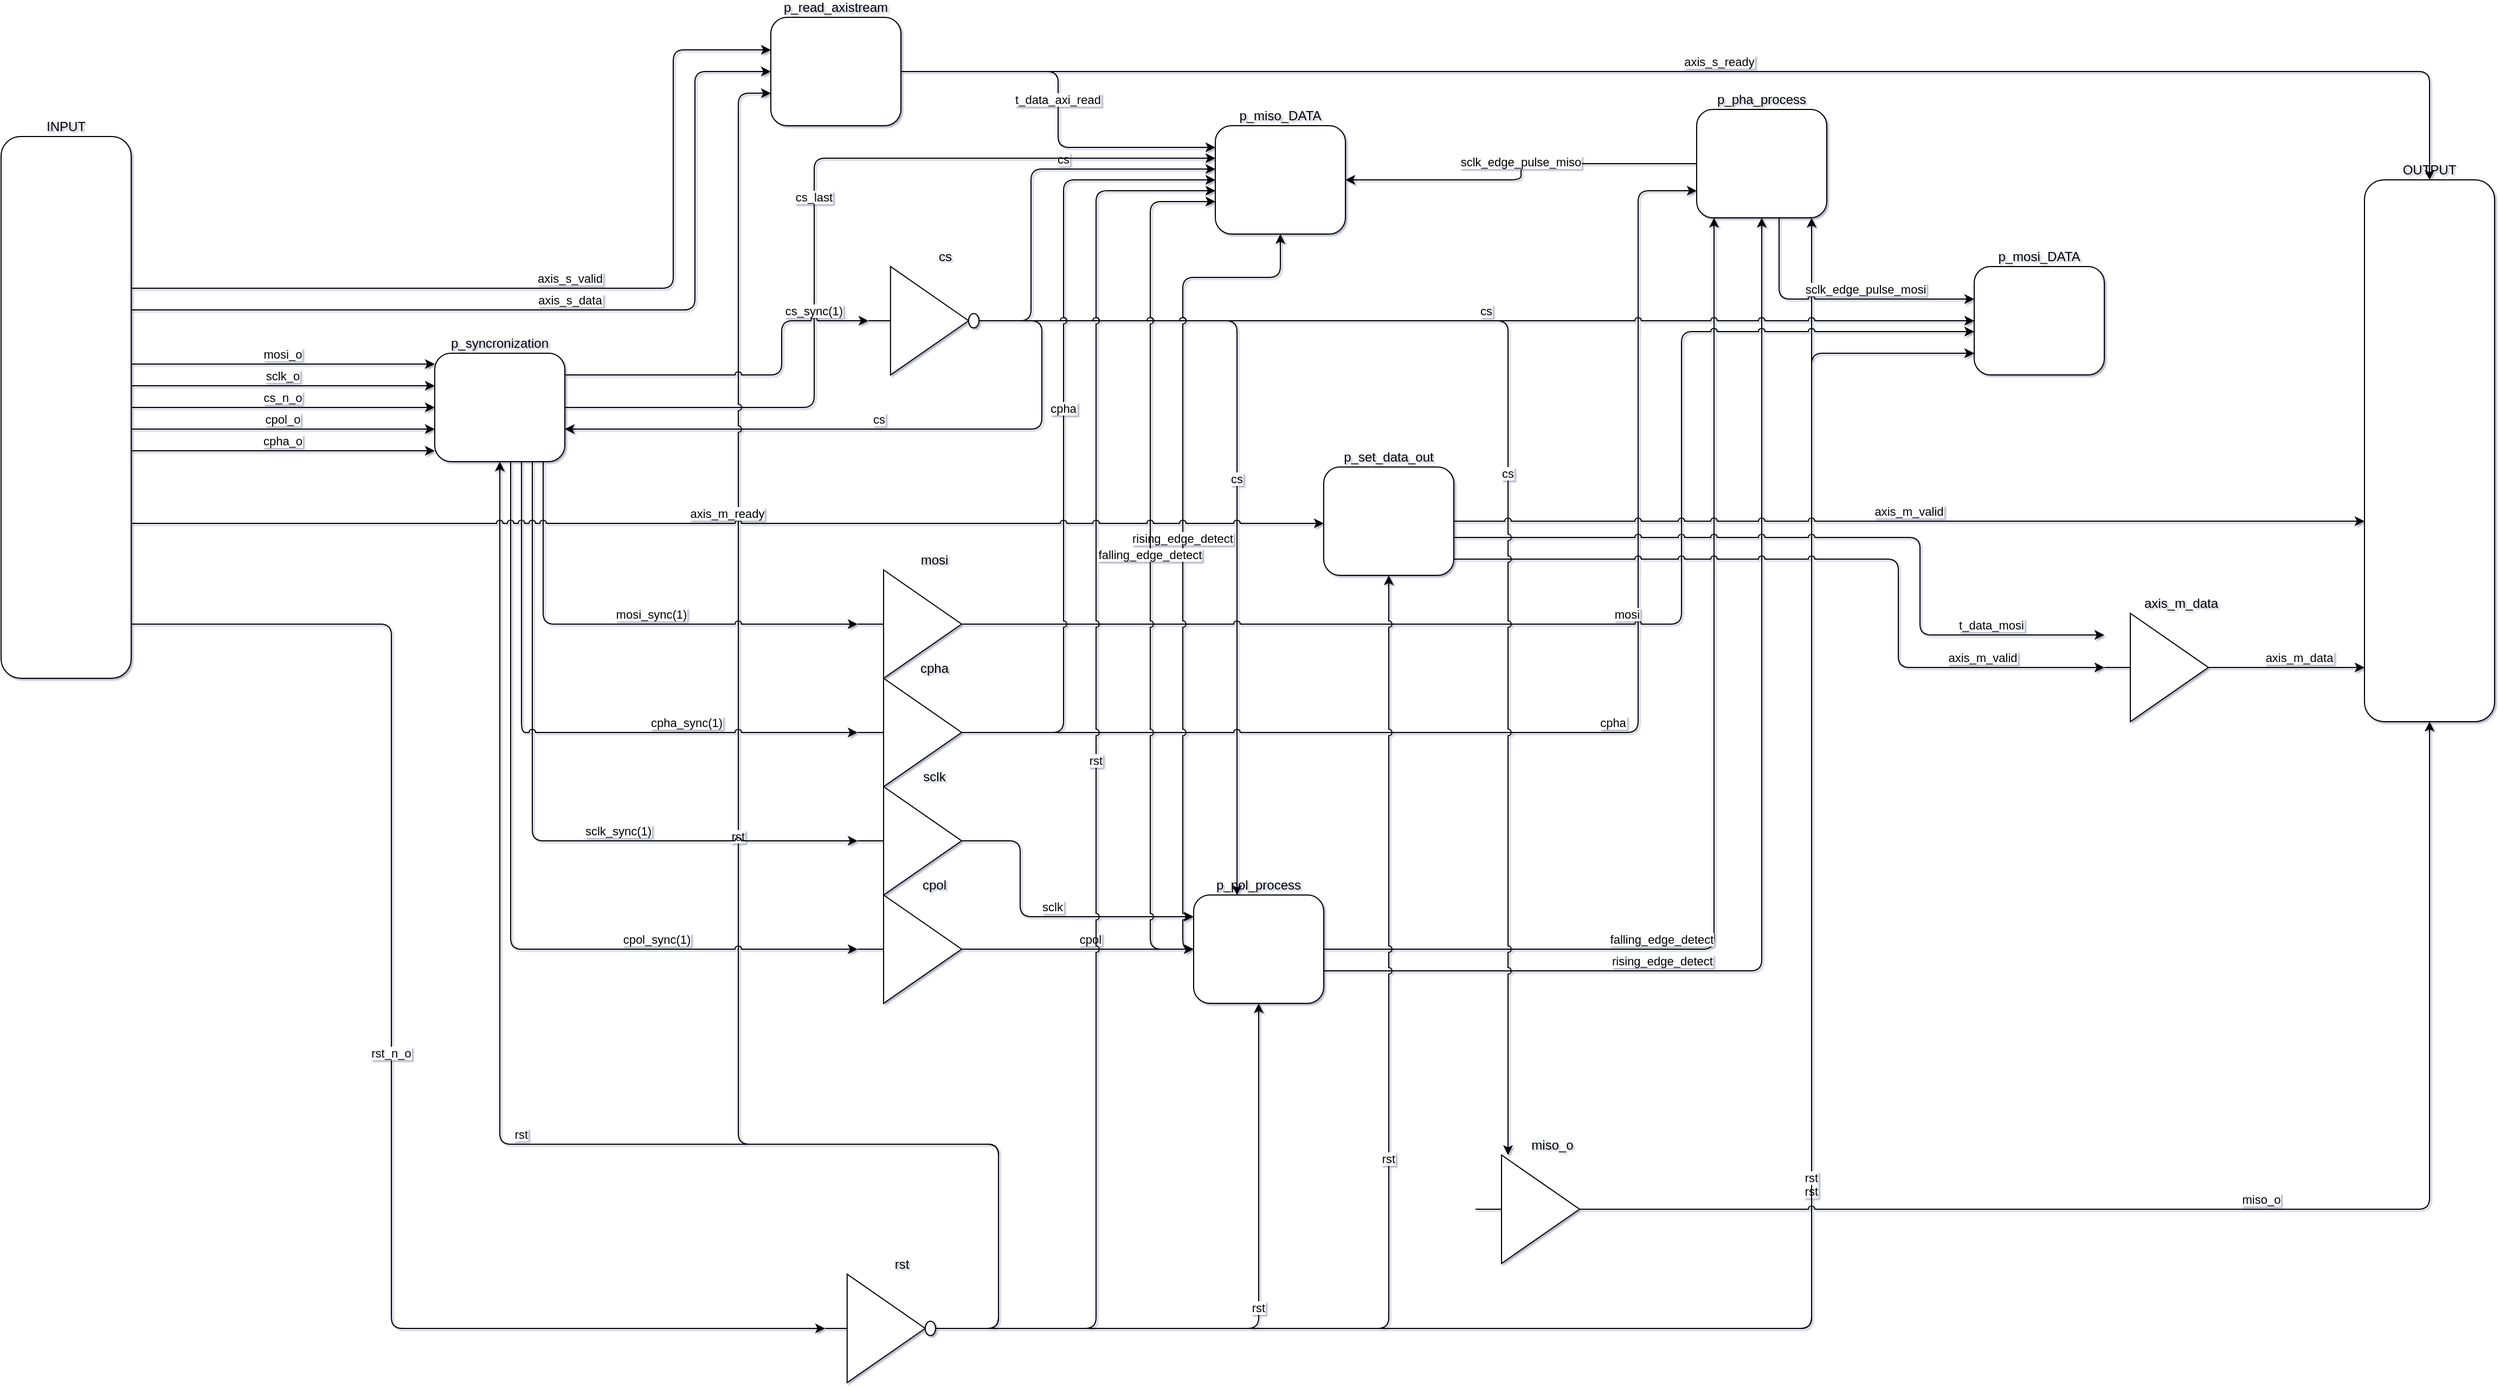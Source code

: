 <mxfile compressed="false" version="15.4.0" type="device">
  <diagram id="spi_slave" name="spi_slave">
    <mxGraphModel dx="3253" dy="1391" grid="1" gridSize="10" guides="1" tooltips="1" connect="1" arrows="1" fold="1" page="1" pageScale="1" pageWidth="827" pageHeight="1169" math="0" shadow="1">
      <root>
        <mxCell id="0" />
        <mxCell id="1" parent="0" />
        <object label="INPUT" id="INPUT">
          <mxCell style="rounded=1;verticalLabelPosition=top;labelPosition=center;align=center;verticalAlign=bottom;" parent="1" vertex="1">
            <mxGeometry x="-570" y="180" width="120" height="500" as="geometry" />
          </mxCell>
        </object>
        <object label="p_syncronization" id="p_syncronization">
          <mxCell style="rounded=1;verticalLabelPosition=top;labelPosition=center;align=center;verticalAlign=bottom;" parent="1" vertex="1">
            <mxGeometry x="-170" y="380" width="120" height="100" as="geometry" />
          </mxCell>
        </object>
        <object label="p_pol_process" id="p_pol_process">
          <mxCell style="rounded=1;verticalLabelPosition=top;labelPosition=center;align=center;verticalAlign=bottom;" parent="1" vertex="1">
            <mxGeometry x="530" y="880" width="120" height="100" as="geometry" />
          </mxCell>
        </object>
        <object label="p_pha_process" id="p_pha_process">
          <mxCell style="rounded=1;verticalLabelPosition=top;labelPosition=center;align=center;verticalAlign=bottom;" parent="1" vertex="1">
            <mxGeometry x="994" y="155" width="120" height="100" as="geometry" />
          </mxCell>
        </object>
        <object label="p_mosi_DATA" id="p_mosi_DATA">
          <mxCell style="rounded=1;verticalLabelPosition=top;labelPosition=center;align=center;verticalAlign=bottom;" parent="1" vertex="1">
            <mxGeometry x="1250" y="300" width="120" height="100" as="geometry" />
          </mxCell>
        </object>
        <object label="p_set_data_out" id="p_set_data_out">
          <mxCell style="rounded=1;verticalLabelPosition=top;labelPosition=center;align=center;verticalAlign=bottom;" parent="1" vertex="1">
            <mxGeometry x="650" y="485" width="120" height="100" as="geometry" />
          </mxCell>
        </object>
        <object label="p_miso_DATA" id="p_miso_DATA">
          <mxCell style="rounded=1;verticalLabelPosition=top;labelPosition=center;align=center;verticalAlign=bottom;" parent="1" vertex="1">
            <mxGeometry x="550" y="170" width="120" height="100" as="geometry" />
          </mxCell>
        </object>
        <object label="p_read_axistream" id="p_read_axistream">
          <mxCell style="rounded=1;verticalLabelPosition=top;labelPosition=center;align=center;verticalAlign=bottom;" parent="1" vertex="1">
            <mxGeometry x="140" y="70" width="120" height="100" as="geometry" />
          </mxCell>
        </object>
        <object label="rst" id="rst">
          <mxCell style="shape=mxgraph.electrical.logic_gates.inverter_2;align=center;spacingLeft=22;verticalLabelPosition=top;labelPosition=center;verticalAlign=bottom;" parent="1" vertex="1">
            <mxGeometry x="190" y="1230" width="120" height="100" as="geometry" />
          </mxCell>
        </object>
        <object label="mosi" id="mosi">
          <mxCell style="shape=mxgraph.electrical.logic_gates.buffer2;align=center;spacingLeft=22;verticalLabelPosition=top;labelPosition=center;verticalAlign=bottom;" parent="1" vertex="1">
            <mxGeometry x="220" y="580" width="120" height="100" as="geometry" />
          </mxCell>
        </object>
        <object label="cs" id="cs">
          <mxCell style="shape=mxgraph.electrical.logic_gates.inverter_2;align=center;spacingLeft=22;verticalLabelPosition=top;labelPosition=center;verticalAlign=bottom;" parent="1" vertex="1">
            <mxGeometry x="230" y="300" width="120" height="100" as="geometry" />
          </mxCell>
        </object>
        <object label="sclk" id="sclk">
          <mxCell style="shape=mxgraph.electrical.logic_gates.buffer2;align=center;spacingLeft=22;verticalLabelPosition=top;labelPosition=center;verticalAlign=bottom;" parent="1" vertex="1">
            <mxGeometry x="220" y="780" width="120" height="100" as="geometry" />
          </mxCell>
        </object>
        <object label="cpol" id="cpol">
          <mxCell style="shape=mxgraph.electrical.logic_gates.buffer2;align=center;spacingLeft=22;verticalLabelPosition=top;labelPosition=center;verticalAlign=bottom;" parent="1" vertex="1">
            <mxGeometry x="220" y="880" width="120" height="100" as="geometry" />
          </mxCell>
        </object>
        <object label="cpha" id="cpha">
          <mxCell style="shape=mxgraph.electrical.logic_gates.buffer2;align=center;spacingLeft=22;verticalLabelPosition=top;labelPosition=center;verticalAlign=bottom;" parent="1" vertex="1">
            <mxGeometry x="220" y="680" width="120" height="100" as="geometry" />
          </mxCell>
        </object>
        <object label="axis_m_data" id="axis_m_data">
          <mxCell style="shape=mxgraph.electrical.logic_gates.buffer2;align=center;spacingLeft=22;verticalLabelPosition=top;labelPosition=center;verticalAlign=bottom;" parent="1" vertex="1">
            <mxGeometry x="1370" y="620" width="120" height="100" as="geometry" />
          </mxCell>
        </object>
        <object label="miso_o" id="miso_o">
          <mxCell style="shape=mxgraph.electrical.logic_gates.buffer2;align=center;spacingLeft=22;verticalLabelPosition=top;labelPosition=center;verticalAlign=bottom;" parent="1" vertex="1">
            <mxGeometry x="790" y="1120" width="120" height="100" as="geometry" />
          </mxCell>
        </object>
        <object label="OUTPUT" id="OUTPUT">
          <mxCell style="rounded=1;verticalLabelPosition=top;labelPosition=center;align=center;verticalAlign=bottom;" parent="1" vertex="1">
            <mxGeometry x="1610" y="220" width="120" height="500" as="geometry" />
          </mxCell>
        </object>
        <object label="cs" id="d1316163a245df5332755e217ce2bb54">
          <mxCell style="endArrow=classic;endFill=1;edgeStyle=orthogonalEdgeStyle;jumpStyle=arc;labelPosition=center;verticalLabelPosition=top;align=center;verticalAlign=bottom;" parent="1" source="cs" target="p_syncronization" edge="1">
            <mxGeometry relative="1" as="geometry">
              <Array as="points">
                <mxPoint x="390" y="350" />
                <mxPoint x="390" y="450" />
              </Array>
            </mxGeometry>
          </mxCell>
        </object>
        <object label="rst" id="a460d91dcd9eb0b6e6a8783e4cd0fe8c">
          <mxCell style="endArrow=classic;endFill=1;edgeStyle=orthogonalEdgeStyle;jumpStyle=arc;labelPosition=center;verticalLabelPosition=top;align=center;verticalAlign=bottom;" parent="1" source="rst" target="p_syncronization" edge="1">
            <mxGeometry relative="1" as="geometry">
              <Array as="points">
                <mxPoint x="350" y="1280" />
                <mxPoint x="350" y="1110" />
                <mxPoint x="-110" y="1110" />
              </Array>
            </mxGeometry>
          </mxCell>
        </object>
        <object label="sclk" id="4a57313a239d8653129891e41aa081ec">
          <mxCell style="endArrow=classic;endFill=1;edgeStyle=orthogonalEdgeStyle;jumpStyle=arc;labelPosition=center;verticalLabelPosition=top;align=center;verticalAlign=bottom;" parent="1" source="sclk" target="p_pol_process" edge="1">
            <mxGeometry relative="1" as="geometry">
              <Array as="points">
                <mxPoint x="370" y="830" />
                <mxPoint x="370" y="900" />
              </Array>
            </mxGeometry>
          </mxCell>
        </object>
        <object label="rst" id="306bf4f454e1ee6661465b87e71a96e7">
          <mxCell style="endArrow=classic;endFill=1;edgeStyle=orthogonalEdgeStyle;jumpStyle=arc;labelPosition=center;verticalLabelPosition=top;align=center;verticalAlign=bottom;" parent="1" source="rst" target="p_pol_process" edge="1">
            <mxGeometry relative="1" as="geometry" />
          </mxCell>
        </object>
        <object label="cs" id="77860c09dd9e32e8774281c971c7711d">
          <mxCell style="endArrow=classic;endFill=1;edgeStyle=orthogonalEdgeStyle;jumpStyle=arc;labelPosition=center;verticalLabelPosition=top;align=center;verticalAlign=bottom;" parent="1" source="cs" target="p_pol_process" edge="1">
            <mxGeometry relative="1" as="geometry">
              <Array as="points">
                <mxPoint x="570" y="350" />
              </Array>
            </mxGeometry>
          </mxCell>
        </object>
        <object label="cpol" id="7024e21d46368bd4ee7b2687eee32dbe">
          <mxCell style="endArrow=classic;endFill=1;edgeStyle=orthogonalEdgeStyle;jumpStyle=arc;labelPosition=center;verticalLabelPosition=top;align=center;verticalAlign=bottom;" parent="1" source="cpol" target="p_pol_process" edge="1">
            <mxGeometry relative="1" as="geometry" />
          </mxCell>
        </object>
        <object label="rst" id="6765d86b4b5b835927325f7a4dae492c">
          <mxCell style="endArrow=classic;endFill=1;edgeStyle=orthogonalEdgeStyle;jumpStyle=arc;labelPosition=center;verticalLabelPosition=top;align=center;verticalAlign=bottom;" parent="1" source="rst" target="p_pha_process" edge="1">
            <mxGeometry relative="1" as="geometry">
              <Array as="points">
                <mxPoint x="1100" y="1280" />
              </Array>
            </mxGeometry>
          </mxCell>
        </object>
        <object label="cpha" id="e2339d37011729c47a8420d4500ec2e0">
          <mxCell style="endArrow=classic;endFill=1;edgeStyle=orthogonalEdgeStyle;jumpStyle=arc;labelPosition=center;verticalLabelPosition=top;align=center;verticalAlign=bottom;" parent="1" source="cpha" target="p_pha_process" edge="1">
            <mxGeometry relative="1" as="geometry">
              <Array as="points">
                <mxPoint x="940" y="730" />
                <mxPoint x="940" y="230" />
              </Array>
            </mxGeometry>
          </mxCell>
        </object>
        <object label="rising_edge_detect" id="cb77a611ee92128f03f542b3b87c0b95">
          <mxCell style="endArrow=classic;endFill=1;edgeStyle=orthogonalEdgeStyle;jumpStyle=arc;labelPosition=center;verticalLabelPosition=top;align=center;verticalAlign=bottom;" parent="1" source="p_pol_process" target="p_pha_process" edge="1">
            <mxGeometry x="-0.431" relative="1" as="geometry">
              <Array as="points">
                <mxPoint x="1054" y="950" />
              </Array>
              <mxPoint as="offset" />
            </mxGeometry>
          </mxCell>
        </object>
        <object label="falling_edge_detect" id="bb749c76004439e5eddf920cd5f099ef">
          <mxCell style="endArrow=classic;endFill=1;edgeStyle=orthogonalEdgeStyle;jumpStyle=arc;labelPosition=center;verticalLabelPosition=top;align=center;verticalAlign=bottom;" parent="1" source="p_pol_process" target="p_pha_process" edge="1">
            <mxGeometry x="-0.397" relative="1" as="geometry">
              <Array as="points">
                <mxPoint x="1010" y="930" />
              </Array>
              <mxPoint as="offset" />
            </mxGeometry>
          </mxCell>
        </object>
        <object label="mosi" id="21874558ec4410cb8b5a171dfb7619cf">
          <mxCell style="endArrow=classic;endFill=1;edgeStyle=orthogonalEdgeStyle;jumpStyle=arc;labelPosition=center;verticalLabelPosition=top;align=center;verticalAlign=bottom;" parent="1" source="mosi" target="p_mosi_DATA" edge="1">
            <mxGeometry relative="1" as="geometry">
              <Array as="points">
                <mxPoint x="980" y="630" />
                <mxPoint x="980" y="360" />
              </Array>
            </mxGeometry>
          </mxCell>
        </object>
        <object label="rst" id="b4a7daf7c3135a212e3c92763b272a85">
          <mxCell style="endArrow=classic;endFill=1;edgeStyle=orthogonalEdgeStyle;jumpStyle=arc;labelPosition=center;verticalLabelPosition=top;align=center;verticalAlign=bottom;" parent="1" source="rst" target="p_mosi_DATA" edge="1">
            <mxGeometry relative="1" as="geometry">
              <Array as="points">
                <mxPoint x="1100" y="1280" />
                <mxPoint x="1100" y="380" />
              </Array>
            </mxGeometry>
          </mxCell>
        </object>
        <object label="cs" id="f80c6ad3a4bdeaf505d51b6a9dd04d9f">
          <mxCell style="endArrow=classic;endFill=1;edgeStyle=orthogonalEdgeStyle;jumpStyle=arc;labelPosition=center;verticalLabelPosition=top;align=center;verticalAlign=bottom;" parent="1" source="cs" target="p_mosi_DATA" edge="1">
            <mxGeometry relative="1" as="geometry">
              <Array as="points">
                <mxPoint x="1030" y="350" />
                <mxPoint x="1030" y="350" />
              </Array>
            </mxGeometry>
          </mxCell>
        </object>
        <object label="sclk_edge_pulse_mosi" id="ce5526dc0288ef4bc448b822dc9d2b8c">
          <mxCell style="endArrow=classic;endFill=1;edgeStyle=orthogonalEdgeStyle;jumpStyle=arc;labelPosition=center;verticalLabelPosition=top;align=center;verticalAlign=bottom;" parent="1" source="p_pha_process" target="p_mosi_DATA" edge="1">
            <mxGeometry x="0.216" relative="1" as="geometry">
              <Array as="points">
                <mxPoint x="1070" y="330" />
              </Array>
              <mxPoint as="offset" />
            </mxGeometry>
          </mxCell>
        </object>
        <object label="rst" id="6817dabe4b9c76f854449439e03634a9">
          <mxCell style="endArrow=classic;endFill=1;edgeStyle=orthogonalEdgeStyle;jumpStyle=arc;labelPosition=center;verticalLabelPosition=top;align=center;verticalAlign=bottom;" parent="1" source="rst" target="p_set_data_out" edge="1">
            <mxGeometry relative="1" as="geometry" />
          </mxCell>
        </object>
        <object label="t_data_axi_read" id="e408ba3f35d171e9e91b9e029e194aef">
          <mxCell style="endArrow=classic;endFill=1;edgeStyle=orthogonalEdgeStyle;jumpStyle=arc;labelPosition=center;verticalLabelPosition=top;align=center;verticalAlign=bottom;" parent="1" source="p_read_axistream" target="p_miso_DATA" edge="1">
            <mxGeometry relative="1" as="geometry">
              <Array as="points">
                <mxPoint x="405" y="120" />
                <mxPoint x="405" y="190" />
              </Array>
            </mxGeometry>
          </mxCell>
        </object>
        <object label="rst" id="5cee54b8f3e08427db1d8956dcf2f294">
          <mxCell style="endArrow=classic;endFill=1;edgeStyle=orthogonalEdgeStyle;jumpStyle=arc;labelPosition=center;verticalLabelPosition=top;align=center;verticalAlign=bottom;" parent="1" source="rst" target="p_miso_DATA" edge="1">
            <mxGeometry relative="1" as="geometry">
              <Array as="points">
                <mxPoint x="440" y="1280" />
                <mxPoint x="440" y="230" />
              </Array>
            </mxGeometry>
          </mxCell>
        </object>
        <object label="cs" id="5605c6e47c93ca762a65f8d2841244c3">
          <mxCell style="endArrow=classic;endFill=1;edgeStyle=orthogonalEdgeStyle;jumpStyle=arc;labelPosition=center;verticalLabelPosition=top;align=center;verticalAlign=bottom;" parent="1" source="cs" target="p_miso_DATA" edge="1">
            <mxGeometry x="0.176" relative="1" as="geometry">
              <Array as="points">
                <mxPoint x="380" y="350" />
                <mxPoint x="380" y="210" />
              </Array>
              <mxPoint as="offset" />
            </mxGeometry>
          </mxCell>
        </object>
        <object label="cpha" id="71a887faefdfcc3562fef97e9305c86f">
          <mxCell style="endArrow=classic;endFill=1;edgeStyle=orthogonalEdgeStyle;jumpStyle=arc;labelPosition=center;verticalLabelPosition=top;align=center;verticalAlign=bottom;" parent="1" source="cpha" target="p_miso_DATA" edge="1">
            <mxGeometry relative="1" as="geometry">
              <Array as="points">
                <mxPoint x="410" y="730" />
                <mxPoint x="410" y="220" />
              </Array>
            </mxGeometry>
          </mxCell>
        </object>
        <object label="rising_edge_detect" id="8388429aab44ade1fab3de36d85d6d8a">
          <mxCell style="endArrow=classic;endFill=1;edgeStyle=orthogonalEdgeStyle;jumpStyle=arc;labelPosition=center;verticalLabelPosition=top;align=center;verticalAlign=bottom;" parent="1" source="p_pol_process" target="p_miso_DATA" edge="1">
            <mxGeometry relative="1" as="geometry">
              <Array as="points">
                <mxPoint x="520" y="310" />
                <mxPoint x="610" y="310" />
              </Array>
            </mxGeometry>
          </mxCell>
        </object>
        <object label="falling_edge_detect" id="e25705cbc6c878ef1fce15a1fb3eefd9">
          <mxCell style="endArrow=classic;endFill=1;edgeStyle=orthogonalEdgeStyle;jumpStyle=arc;labelPosition=center;verticalLabelPosition=top;align=center;verticalAlign=bottom;" parent="1" source="p_pol_process" target="p_miso_DATA" edge="1">
            <mxGeometry relative="1" as="geometry">
              <Array as="points">
                <mxPoint x="490" y="240" />
              </Array>
            </mxGeometry>
          </mxCell>
        </object>
        <object label="cs_last" id="7605b8e5534e1dfc9849d281dfbe1dc9">
          <mxCell style="endArrow=classic;endFill=1;edgeStyle=orthogonalEdgeStyle;jumpStyle=arc;labelPosition=center;verticalLabelPosition=top;align=center;verticalAlign=bottom;" parent="1" source="p_syncronization" target="p_miso_DATA" edge="1">
            <mxGeometry relative="1" as="geometry">
              <Array as="points">
                <mxPoint x="180" y="430" />
                <mxPoint x="180" y="200" />
              </Array>
            </mxGeometry>
          </mxCell>
        </object>
        <object label="sclk_edge_pulse_miso" id="003f85db83cdf9531927a05ee530364b">
          <mxCell style="endArrow=classic;endFill=1;edgeStyle=orthogonalEdgeStyle;jumpStyle=arc;labelPosition=center;verticalLabelPosition=top;align=center;verticalAlign=bottom;" parent="1" source="p_pha_process" target="p_miso_DATA" edge="1">
            <mxGeometry relative="1" as="geometry" />
          </mxCell>
        </object>
        <object label="rst" id="4dfc5cb1cfa100fd1786f4b339d47942">
          <mxCell style="endArrow=classic;endFill=1;edgeStyle=orthogonalEdgeStyle;jumpStyle=arc;labelPosition=center;verticalLabelPosition=top;align=center;verticalAlign=bottom;" parent="1" source="rst" target="p_read_axistream" edge="1">
            <mxGeometry relative="1" as="geometry">
              <Array as="points">
                <mxPoint x="350" y="1280" />
                <mxPoint x="350" y="1110" />
                <mxPoint x="110" y="1110" />
                <mxPoint x="110" y="140" />
              </Array>
            </mxGeometry>
          </mxCell>
        </object>
        <object label="mosi_sync(1)" id="fe2b1769b14f93b6abf37956bdf4f6e5">
          <mxCell style="endArrow=classic;endFill=1;edgeStyle=orthogonalEdgeStyle;jumpStyle=arc;labelPosition=center;verticalLabelPosition=top;align=center;verticalAlign=bottom;" parent="1" source="p_syncronization" target="mosi" edge="1">
            <mxGeometry x="0.136" relative="1" as="geometry">
              <Array as="points">
                <mxPoint x="-70" y="630" />
              </Array>
              <mxPoint as="offset" />
            </mxGeometry>
          </mxCell>
        </object>
        <object label="cs_sync(1)" id="61305aef1782bdf753fc4dbbee89dc22">
          <mxCell style="endArrow=classic;endFill=1;edgeStyle=orthogonalEdgeStyle;jumpStyle=arc;labelPosition=center;verticalLabelPosition=top;align=center;verticalAlign=bottom;" parent="1" source="p_syncronization" target="cs" edge="1">
            <mxGeometry x="0.697" relative="1" as="geometry">
              <Array as="points">
                <mxPoint x="150" y="400" />
                <mxPoint x="150" y="350" />
              </Array>
              <mxPoint as="offset" />
            </mxGeometry>
          </mxCell>
        </object>
        <object label="sclk_sync(1)" id="4a1570a09fb213ae478f243d6638bde6">
          <mxCell style="endArrow=classic;endFill=1;edgeStyle=orthogonalEdgeStyle;jumpStyle=arc;labelPosition=center;verticalLabelPosition=top;align=center;verticalAlign=bottom;" parent="1" source="p_syncronization" target="sclk" edge="1">
            <mxGeometry x="0.321" relative="1" as="geometry">
              <Array as="points">
                <mxPoint x="-80" y="830" />
              </Array>
              <mxPoint as="offset" />
            </mxGeometry>
          </mxCell>
        </object>
        <object label="cpol_sync(1)" id="eb8376f07116aaa3c71a57a776a7b66c">
          <mxCell style="endArrow=classic;endFill=1;edgeStyle=orthogonalEdgeStyle;jumpStyle=arc;labelPosition=center;verticalLabelPosition=top;align=center;verticalAlign=bottom;" parent="1" source="p_syncronization" target="cpol" edge="1">
            <mxGeometry x="0.52" relative="1" as="geometry">
              <Array as="points">
                <mxPoint x="-100" y="930" />
              </Array>
              <mxPoint as="offset" />
            </mxGeometry>
          </mxCell>
        </object>
        <object label="cpha_sync(1)" id="84962a85422938069d863af68bc0f177">
          <mxCell style="endArrow=classic;endFill=1;edgeStyle=orthogonalEdgeStyle;jumpStyle=arc;labelPosition=center;verticalLabelPosition=top;align=center;verticalAlign=bottom;" parent="1" source="p_syncronization" target="cpha" edge="1">
            <mxGeometry x="0.438" relative="1" as="geometry">
              <Array as="points">
                <mxPoint x="-90" y="730" />
              </Array>
              <mxPoint as="offset" />
            </mxGeometry>
          </mxCell>
        </object>
        <object label="t_data_mosi" id="997be8a20d890a9cd0c33d213f812c62">
          <mxCell style="endArrow=classic;endFill=1;edgeStyle=orthogonalEdgeStyle;jumpStyle=arc;labelPosition=center;verticalLabelPosition=top;align=center;verticalAlign=bottom;" parent="1" source="p_set_data_out" target="axis_m_data" edge="1">
            <mxGeometry x="0.698" relative="1" as="geometry">
              <Array as="points">
                <mxPoint x="1200" y="550" />
                <mxPoint x="1200" y="640" />
              </Array>
              <mxPoint as="offset" />
            </mxGeometry>
          </mxCell>
        </object>
        <object label="axis_m_valid" id="87a4b8f1e7aed84a447b07ca59985fb4">
          <mxCell style="endArrow=classic;endFill=1;edgeStyle=orthogonalEdgeStyle;jumpStyle=arc;labelPosition=center;verticalLabelPosition=top;align=center;verticalAlign=bottom;" parent="1" source="p_set_data_out" target="axis_m_data" edge="1">
            <mxGeometry x="0.68" relative="1" as="geometry">
              <Array as="points">
                <mxPoint x="1180" y="570" />
                <mxPoint x="1180" y="670" />
              </Array>
              <mxPoint as="offset" />
            </mxGeometry>
          </mxCell>
        </object>
        <object label="cs" id="d35a4320c0f34d2bc227c5cd10be15df">
          <mxCell style="endArrow=classic;endFill=1;edgeStyle=orthogonalEdgeStyle;jumpStyle=arc;labelPosition=center;verticalLabelPosition=top;align=center;verticalAlign=bottom;" parent="1" source="cs" target="miso_o" edge="1">
            <mxGeometry relative="1" as="geometry">
              <Array as="points">
                <mxPoint x="820" y="350" />
              </Array>
            </mxGeometry>
          </mxCell>
        </object>
        <object label="sclk_o" id="d482444ba239551a11dbad62e490ffe0">
          <mxCell style="endArrow=classic;endFill=1;edgeStyle=orthogonalEdgeStyle;jumpStyle=arc;labelPosition=center;verticalLabelPosition=top;align=center;verticalAlign=bottom;" parent="1" source="INPUT" target="p_syncronization" edge="1">
            <mxGeometry relative="1" as="geometry">
              <Array as="points">
                <mxPoint x="-270" y="410" />
                <mxPoint x="-270" y="410" />
              </Array>
            </mxGeometry>
          </mxCell>
        </object>
        <object label="mosi_o" id="a657f387ce8cfa63a2bc690bd2c1a6de">
          <mxCell style="endArrow=classic;endFill=1;edgeStyle=orthogonalEdgeStyle;jumpStyle=arc;labelPosition=center;verticalLabelPosition=top;align=center;verticalAlign=bottom;" parent="1" source="INPUT" target="p_syncronization" edge="1">
            <mxGeometry relative="1" as="geometry">
              <Array as="points">
                <mxPoint x="-270" y="390" />
                <mxPoint x="-270" y="390" />
              </Array>
            </mxGeometry>
          </mxCell>
        </object>
        <object label="cs_n_o" id="0996a6c6d34b082446ff2c38372093e9">
          <mxCell style="endArrow=classic;endFill=1;edgeStyle=orthogonalEdgeStyle;jumpStyle=arc;labelPosition=center;verticalLabelPosition=top;align=center;verticalAlign=bottom;" parent="1" source="INPUT" target="p_syncronization" edge="1">
            <mxGeometry relative="1" as="geometry">
              <Array as="points">
                <mxPoint x="-270" y="430" />
                <mxPoint x="-270" y="430" />
              </Array>
            </mxGeometry>
          </mxCell>
        </object>
        <object label="cpol_o" id="9101128ff6db87ff7ad842388224f863">
          <mxCell style="endArrow=classic;endFill=1;edgeStyle=orthogonalEdgeStyle;jumpStyle=arc;labelPosition=center;verticalLabelPosition=top;align=center;verticalAlign=bottom;" parent="1" source="INPUT" target="p_syncronization" edge="1">
            <mxGeometry relative="1" as="geometry">
              <Array as="points">
                <mxPoint x="-260" y="450" />
                <mxPoint x="-260" y="450" />
              </Array>
            </mxGeometry>
          </mxCell>
        </object>
        <object label="cpha_o" id="75eb87d1f090f65a9748a4120e7efa36">
          <mxCell style="endArrow=classic;endFill=1;edgeStyle=orthogonalEdgeStyle;jumpStyle=arc;labelPosition=center;verticalLabelPosition=top;align=center;verticalAlign=bottom;" parent="1" source="INPUT" target="p_syncronization" edge="1">
            <mxGeometry relative="1" as="geometry">
              <Array as="points">
                <mxPoint x="-310" y="470" />
                <mxPoint x="-310" y="470" />
              </Array>
            </mxGeometry>
          </mxCell>
        </object>
        <object label="axis_m_ready" id="7d870c00e659bcf34ce162343b430414">
          <mxCell style="endArrow=classic;endFill=1;edgeStyle=orthogonalEdgeStyle;jumpStyle=arc;labelPosition=center;verticalLabelPosition=top;align=center;verticalAlign=bottom;" parent="1" source="INPUT" target="p_set_data_out" edge="1">
            <mxGeometry relative="1" as="geometry">
              <Array as="points">
                <mxPoint x="-180" y="537" />
                <mxPoint x="-180" y="537" />
              </Array>
            </mxGeometry>
          </mxCell>
        </object>
        <object label="axis_s_data" id="3ab352c56e4403d6659ae3e9a6bfaf05">
          <mxCell style="endArrow=classic;endFill=1;edgeStyle=orthogonalEdgeStyle;jumpStyle=arc;labelPosition=center;verticalLabelPosition=top;align=center;verticalAlign=bottom;" parent="1" source="INPUT" target="p_read_axistream" edge="1">
            <mxGeometry relative="1" as="geometry">
              <Array as="points">
                <mxPoint x="70" y="340" />
                <mxPoint x="70" y="120" />
              </Array>
            </mxGeometry>
          </mxCell>
        </object>
        <object label="axis_s_valid" id="ac4a04cde4e835af6352d21981f632d6">
          <mxCell style="endArrow=classic;endFill=1;edgeStyle=orthogonalEdgeStyle;jumpStyle=arc;labelPosition=center;verticalLabelPosition=top;align=center;verticalAlign=bottom;" parent="1" source="INPUT" target="p_read_axistream" edge="1">
            <mxGeometry relative="1" as="geometry">
              <Array as="points">
                <mxPoint x="50" y="320" />
                <mxPoint x="50" y="100" />
              </Array>
            </mxGeometry>
          </mxCell>
        </object>
        <object label="rst_n_o" id="7aac55c36981ffe49f92674f227b7a03">
          <mxCell style="endArrow=classic;endFill=1;edgeStyle=orthogonalEdgeStyle;jumpStyle=arc;labelPosition=center;verticalLabelPosition=top;align=center;verticalAlign=bottom;" parent="1" source="INPUT" target="rst" edge="1">
            <mxGeometry relative="1" as="geometry">
              <Array as="points">
                <mxPoint x="-210" y="630" />
                <mxPoint x="-210" y="1280" />
              </Array>
            </mxGeometry>
          </mxCell>
        </object>
        <object label="miso_o" id="90485480cf0ca74cce737f58557c5bf7">
          <mxCell style="endArrow=classic;endFill=1;edgeStyle=orthogonalEdgeStyle;jumpStyle=arc;labelPosition=center;verticalLabelPosition=top;align=center;verticalAlign=bottom;" parent="1" source="miso_o" target="OUTPUT" edge="1">
            <mxGeometry relative="1" as="geometry" />
          </mxCell>
        </object>
        <object label="axis_m_valid" id="d89c819653084d8dab7dde68193b28f2">
          <mxCell style="endArrow=classic;endFill=1;edgeStyle=orthogonalEdgeStyle;jumpStyle=arc;labelPosition=center;verticalLabelPosition=top;align=center;verticalAlign=bottom;" parent="1" source="p_set_data_out" target="OUTPUT" edge="1">
            <mxGeometry relative="1" as="geometry">
              <Array as="points">
                <mxPoint x="1100" y="535" />
                <mxPoint x="1100" y="535" />
              </Array>
            </mxGeometry>
          </mxCell>
        </object>
        <object label="axis_m_data" id="3f1b45fed378ea6fb2a51ef122fcfc3b">
          <mxCell style="endArrow=classic;endFill=1;edgeStyle=orthogonalEdgeStyle;jumpStyle=arc;labelPosition=center;verticalLabelPosition=top;align=center;verticalAlign=bottom;" parent="1" source="axis_m_data" target="OUTPUT" edge="1">
            <mxGeometry relative="1" as="geometry">
              <Array as="points">
                <mxPoint x="1480" y="670" />
                <mxPoint x="1480" y="670" />
              </Array>
            </mxGeometry>
          </mxCell>
        </object>
        <object label="axis_s_ready" id="e8524da5181d585e32649f8245c85759">
          <mxCell style="endArrow=classic;endFill=1;edgeStyle=orthogonalEdgeStyle;jumpStyle=arc;labelPosition=center;verticalLabelPosition=top;align=center;verticalAlign=bottom;" parent="1" source="p_read_axistream" target="OUTPUT" edge="1">
            <mxGeometry relative="1" as="geometry" />
          </mxCell>
        </object>
      </root>
    </mxGraphModel>
  </diagram>
</mxfile>
